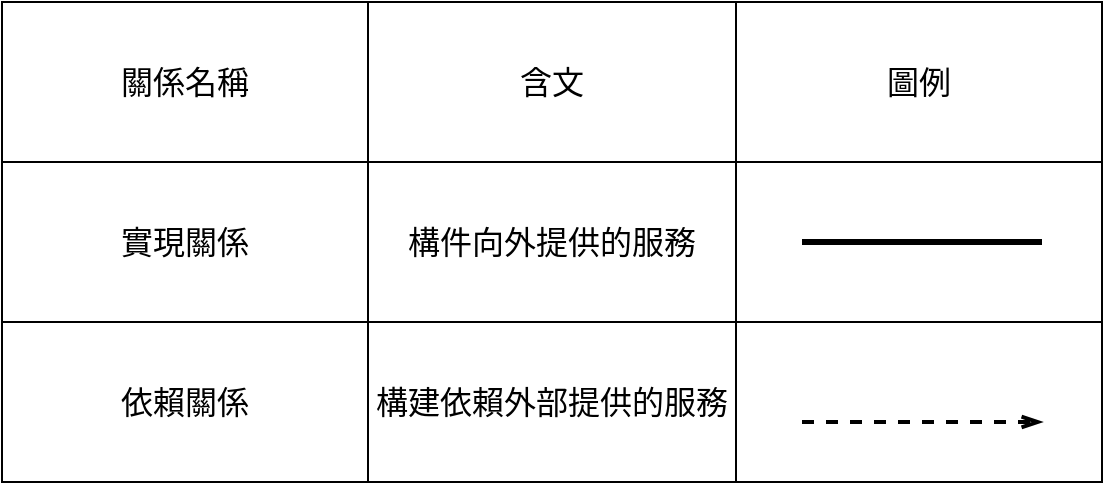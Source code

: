 <mxfile version="22.0.8" type="github">
  <diagram name="第 1 页" id="18CsInkHz1q6k2VZJF3P">
    <mxGraphModel dx="305" dy="212" grid="1" gridSize="10" guides="1" tooltips="1" connect="1" arrows="1" fold="1" page="1" pageScale="1" pageWidth="827" pageHeight="1169" math="0" shadow="0">
      <root>
        <mxCell id="0" />
        <mxCell id="1" parent="0" />
        <mxCell id="hYyCE9bRI5oO59rYMWB_-1" value="" style="shape=table;startSize=0;container=1;collapsible=0;childLayout=tableLayout;fontSize=16;" vertex="1" parent="1">
          <mxGeometry x="70" y="220" width="550" height="240" as="geometry" />
        </mxCell>
        <mxCell id="hYyCE9bRI5oO59rYMWB_-2" value="" style="shape=tableRow;horizontal=0;startSize=0;swimlaneHead=0;swimlaneBody=0;strokeColor=inherit;top=0;left=0;bottom=0;right=0;collapsible=0;dropTarget=0;fillColor=none;points=[[0,0.5],[1,0.5]];portConstraint=eastwest;fontSize=16;" vertex="1" parent="hYyCE9bRI5oO59rYMWB_-1">
          <mxGeometry width="550" height="80" as="geometry" />
        </mxCell>
        <mxCell id="hYyCE9bRI5oO59rYMWB_-3" value="關係名稱" style="shape=partialRectangle;html=1;whiteSpace=wrap;connectable=0;strokeColor=inherit;overflow=hidden;fillColor=none;top=0;left=0;bottom=0;right=0;pointerEvents=1;fontSize=16;" vertex="1" parent="hYyCE9bRI5oO59rYMWB_-2">
          <mxGeometry width="183" height="80" as="geometry">
            <mxRectangle width="183" height="80" as="alternateBounds" />
          </mxGeometry>
        </mxCell>
        <mxCell id="hYyCE9bRI5oO59rYMWB_-4" value="含文" style="shape=partialRectangle;html=1;whiteSpace=wrap;connectable=0;strokeColor=inherit;overflow=hidden;fillColor=none;top=0;left=0;bottom=0;right=0;pointerEvents=1;fontSize=16;" vertex="1" parent="hYyCE9bRI5oO59rYMWB_-2">
          <mxGeometry x="183" width="184" height="80" as="geometry">
            <mxRectangle width="184" height="80" as="alternateBounds" />
          </mxGeometry>
        </mxCell>
        <mxCell id="hYyCE9bRI5oO59rYMWB_-5" value="圖例" style="shape=partialRectangle;html=1;whiteSpace=wrap;connectable=0;strokeColor=inherit;overflow=hidden;fillColor=none;top=0;left=0;bottom=0;right=0;pointerEvents=1;fontSize=16;" vertex="1" parent="hYyCE9bRI5oO59rYMWB_-2">
          <mxGeometry x="367" width="183" height="80" as="geometry">
            <mxRectangle width="183" height="80" as="alternateBounds" />
          </mxGeometry>
        </mxCell>
        <mxCell id="hYyCE9bRI5oO59rYMWB_-6" value="" style="shape=tableRow;horizontal=0;startSize=0;swimlaneHead=0;swimlaneBody=0;strokeColor=inherit;top=0;left=0;bottom=0;right=0;collapsible=0;dropTarget=0;fillColor=none;points=[[0,0.5],[1,0.5]];portConstraint=eastwest;fontSize=16;" vertex="1" parent="hYyCE9bRI5oO59rYMWB_-1">
          <mxGeometry y="80" width="550" height="80" as="geometry" />
        </mxCell>
        <mxCell id="hYyCE9bRI5oO59rYMWB_-7" value="實現關係" style="shape=partialRectangle;html=1;whiteSpace=wrap;connectable=0;strokeColor=inherit;overflow=hidden;fillColor=none;top=0;left=0;bottom=0;right=0;pointerEvents=1;fontSize=16;" vertex="1" parent="hYyCE9bRI5oO59rYMWB_-6">
          <mxGeometry width="183" height="80" as="geometry">
            <mxRectangle width="183" height="80" as="alternateBounds" />
          </mxGeometry>
        </mxCell>
        <mxCell id="hYyCE9bRI5oO59rYMWB_-8" value="構件向外提供的服務" style="shape=partialRectangle;html=1;whiteSpace=wrap;connectable=0;strokeColor=inherit;overflow=hidden;fillColor=none;top=0;left=0;bottom=0;right=0;pointerEvents=1;fontSize=16;" vertex="1" parent="hYyCE9bRI5oO59rYMWB_-6">
          <mxGeometry x="183" width="184" height="80" as="geometry">
            <mxRectangle width="184" height="80" as="alternateBounds" />
          </mxGeometry>
        </mxCell>
        <mxCell id="hYyCE9bRI5oO59rYMWB_-9" value="" style="shape=partialRectangle;html=1;whiteSpace=wrap;connectable=0;strokeColor=inherit;overflow=hidden;fillColor=none;top=0;left=0;bottom=0;right=0;pointerEvents=1;fontSize=16;" vertex="1" parent="hYyCE9bRI5oO59rYMWB_-6">
          <mxGeometry x="367" width="183" height="80" as="geometry">
            <mxRectangle width="183" height="80" as="alternateBounds" />
          </mxGeometry>
        </mxCell>
        <mxCell id="hYyCE9bRI5oO59rYMWB_-10" value="" style="shape=tableRow;horizontal=0;startSize=0;swimlaneHead=0;swimlaneBody=0;strokeColor=inherit;top=0;left=0;bottom=0;right=0;collapsible=0;dropTarget=0;fillColor=none;points=[[0,0.5],[1,0.5]];portConstraint=eastwest;fontSize=16;" vertex="1" parent="hYyCE9bRI5oO59rYMWB_-1">
          <mxGeometry y="160" width="550" height="80" as="geometry" />
        </mxCell>
        <mxCell id="hYyCE9bRI5oO59rYMWB_-11" value="依賴關係" style="shape=partialRectangle;html=1;whiteSpace=wrap;connectable=0;strokeColor=inherit;overflow=hidden;fillColor=none;top=0;left=0;bottom=0;right=0;pointerEvents=1;fontSize=16;" vertex="1" parent="hYyCE9bRI5oO59rYMWB_-10">
          <mxGeometry width="183" height="80" as="geometry">
            <mxRectangle width="183" height="80" as="alternateBounds" />
          </mxGeometry>
        </mxCell>
        <mxCell id="hYyCE9bRI5oO59rYMWB_-12" value="構建依賴外部提供的服務" style="shape=partialRectangle;html=1;whiteSpace=wrap;connectable=0;strokeColor=inherit;overflow=hidden;fillColor=none;top=0;left=0;bottom=0;right=0;pointerEvents=1;fontSize=16;" vertex="1" parent="hYyCE9bRI5oO59rYMWB_-10">
          <mxGeometry x="183" width="184" height="80" as="geometry">
            <mxRectangle width="184" height="80" as="alternateBounds" />
          </mxGeometry>
        </mxCell>
        <mxCell id="hYyCE9bRI5oO59rYMWB_-13" value="" style="shape=partialRectangle;html=1;whiteSpace=wrap;connectable=0;strokeColor=inherit;overflow=hidden;fillColor=none;top=0;left=0;bottom=0;right=0;pointerEvents=1;fontSize=16;" vertex="1" parent="hYyCE9bRI5oO59rYMWB_-10">
          <mxGeometry x="367" width="183" height="80" as="geometry">
            <mxRectangle width="183" height="80" as="alternateBounds" />
          </mxGeometry>
        </mxCell>
        <mxCell id="hYyCE9bRI5oO59rYMWB_-16" value="" style="endArrow=none;html=1;rounded=0;strokeWidth=3;" edge="1" parent="1">
          <mxGeometry width="50" height="50" relative="1" as="geometry">
            <mxPoint x="590" y="340" as="sourcePoint" />
            <mxPoint x="470" y="340" as="targetPoint" />
          </mxGeometry>
        </mxCell>
        <mxCell id="hYyCE9bRI5oO59rYMWB_-17" value="" style="endArrow=openThin;html=1;rounded=0;dashed=1;endFill=0;strokeWidth=2;" edge="1" parent="1">
          <mxGeometry width="50" height="50" relative="1" as="geometry">
            <mxPoint x="470" y="430" as="sourcePoint" />
            <mxPoint x="590" y="430" as="targetPoint" />
          </mxGeometry>
        </mxCell>
      </root>
    </mxGraphModel>
  </diagram>
</mxfile>
